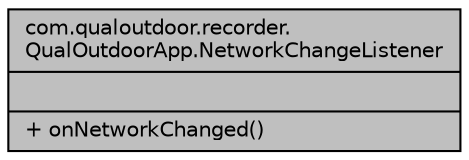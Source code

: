 digraph "com.qualoutdoor.recorder.QualOutdoorApp.NetworkChangeListener"
{
  edge [fontname="Helvetica",fontsize="10",labelfontname="Helvetica",labelfontsize="10"];
  node [fontname="Helvetica",fontsize="10",shape=record];
  Node1 [label="{com.qualoutdoor.recorder.\lQualOutdoorApp.NetworkChangeListener\n||+ onNetworkChanged()\l}",height=0.2,width=0.4,color="black", fillcolor="grey75", style="filled" fontcolor="black"];
}
